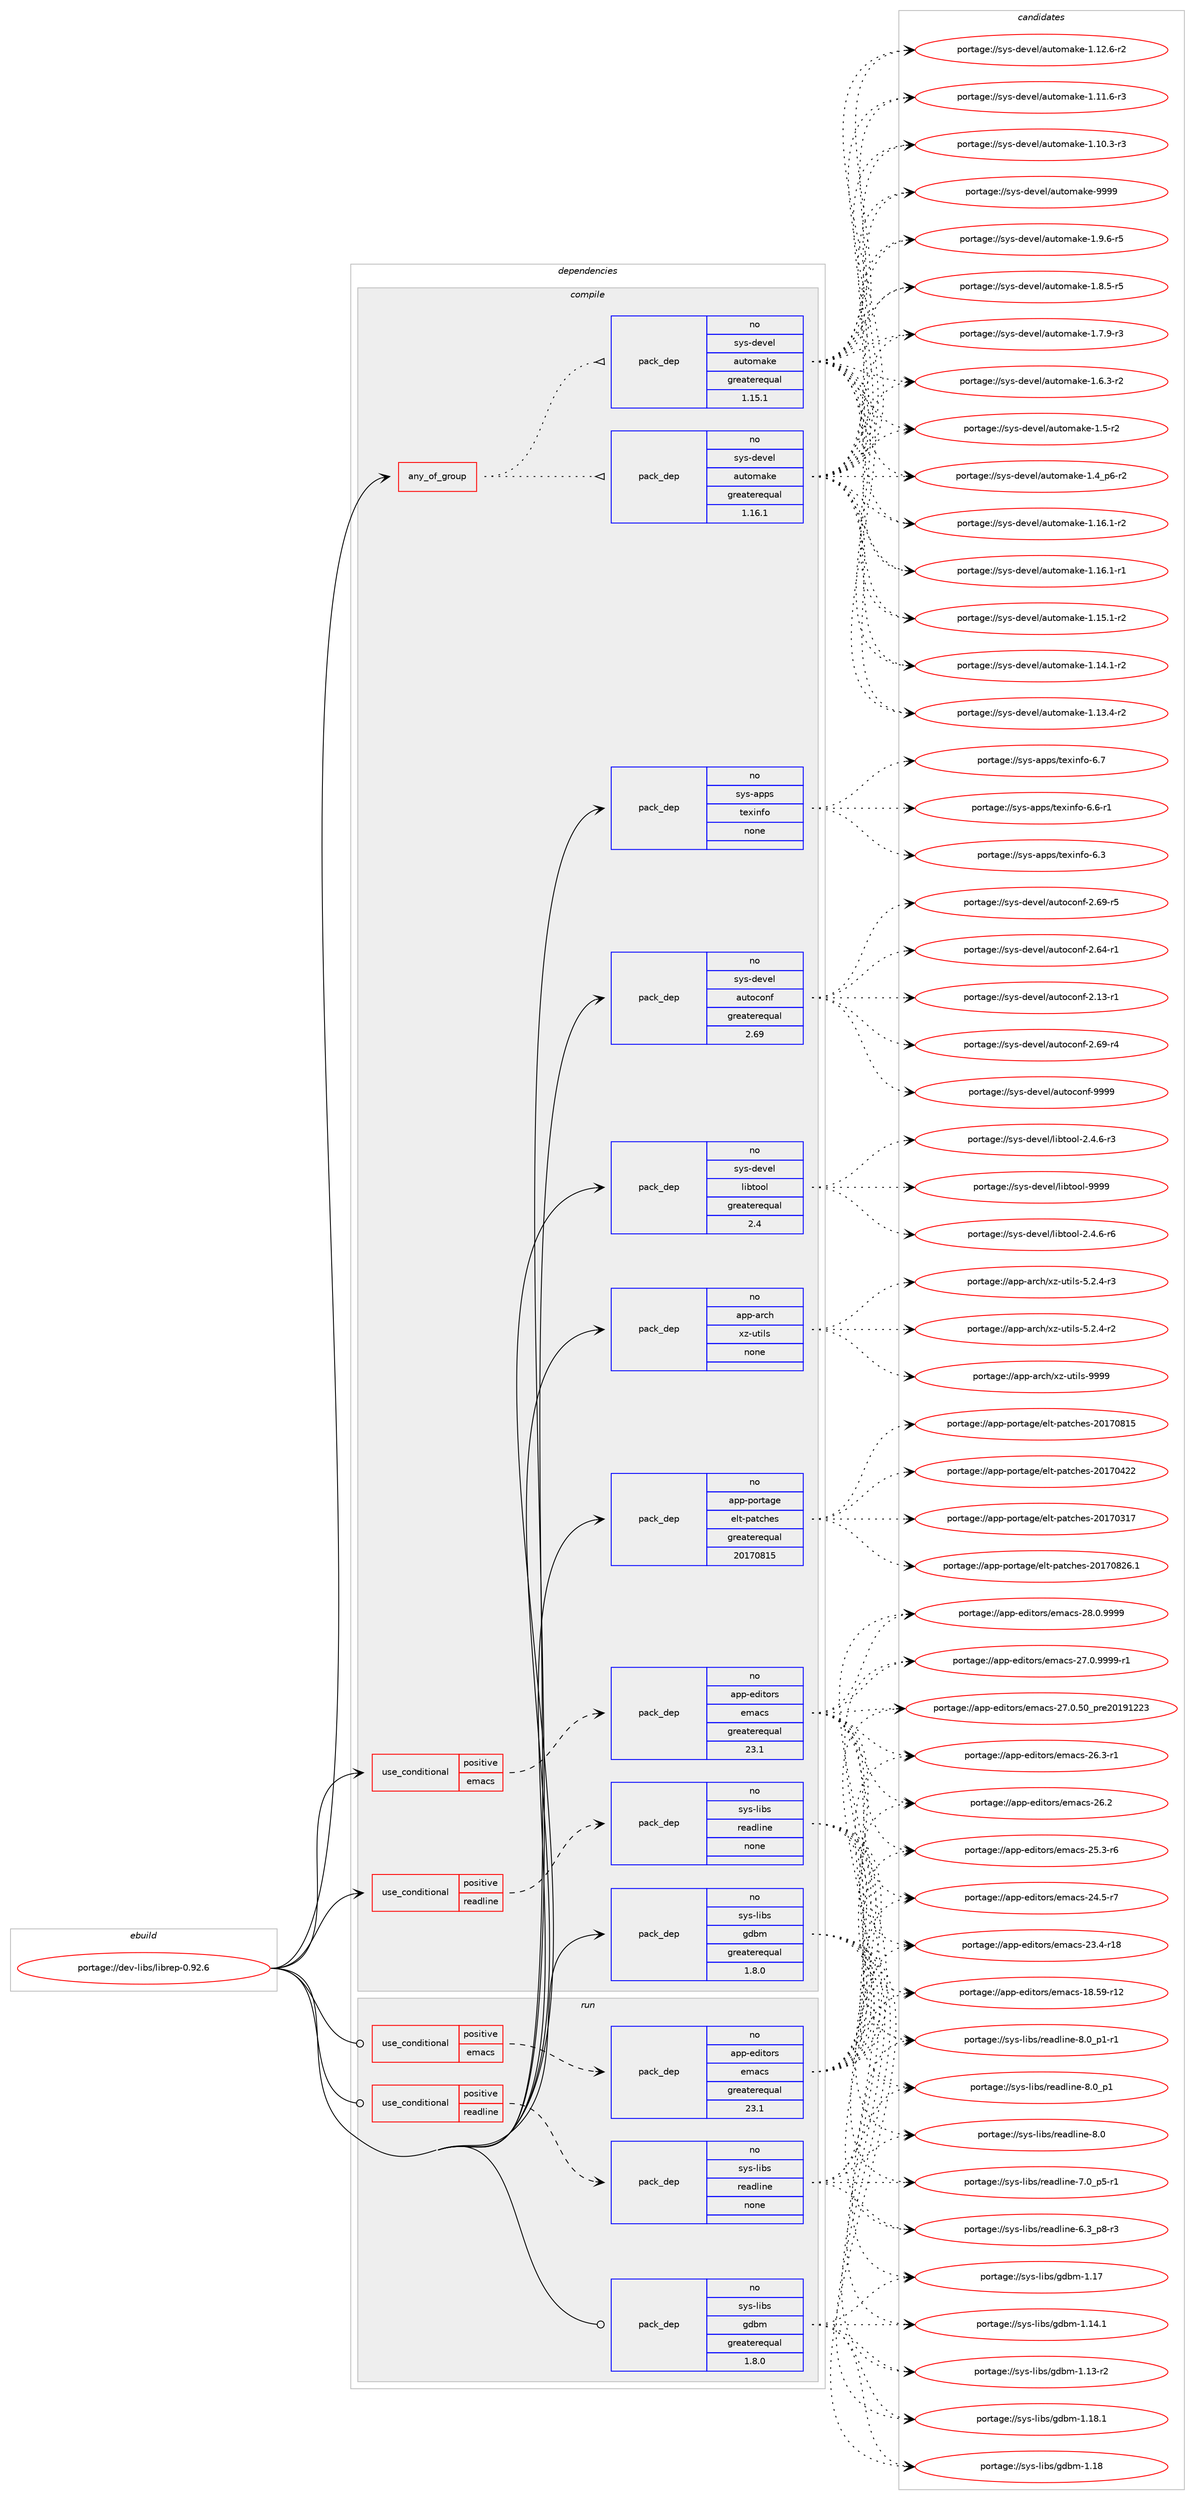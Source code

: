 digraph prolog {

# *************
# Graph options
# *************

newrank=true;
concentrate=true;
compound=true;
graph [rankdir=LR,fontname=Helvetica,fontsize=10,ranksep=1.5];#, ranksep=2.5, nodesep=0.2];
edge  [arrowhead=vee];
node  [fontname=Helvetica,fontsize=10];

# **********
# The ebuild
# **********

subgraph cluster_leftcol {
color=gray;
label=<<i>ebuild</i>>;
id [label="portage://dev-libs/librep-0.92.6", color=red, width=4, href="../dev-libs/librep-0.92.6.svg"];
}

# ****************
# The dependencies
# ****************

subgraph cluster_midcol {
color=gray;
label=<<i>dependencies</i>>;
subgraph cluster_compile {
fillcolor="#eeeeee";
style=filled;
label=<<i>compile</i>>;
subgraph any4999 {
dependency510712 [label=<<TABLE BORDER="0" CELLBORDER="1" CELLSPACING="0" CELLPADDING="4"><TR><TD CELLPADDING="10">any_of_group</TD></TR></TABLE>>, shape=none, color=red];subgraph pack380680 {
dependency510713 [label=<<TABLE BORDER="0" CELLBORDER="1" CELLSPACING="0" CELLPADDING="4" WIDTH="220"><TR><TD ROWSPAN="6" CELLPADDING="30">pack_dep</TD></TR><TR><TD WIDTH="110">no</TD></TR><TR><TD>sys-devel</TD></TR><TR><TD>automake</TD></TR><TR><TD>greaterequal</TD></TR><TR><TD>1.16.1</TD></TR></TABLE>>, shape=none, color=blue];
}
dependency510712:e -> dependency510713:w [weight=20,style="dotted",arrowhead="oinv"];
subgraph pack380681 {
dependency510714 [label=<<TABLE BORDER="0" CELLBORDER="1" CELLSPACING="0" CELLPADDING="4" WIDTH="220"><TR><TD ROWSPAN="6" CELLPADDING="30">pack_dep</TD></TR><TR><TD WIDTH="110">no</TD></TR><TR><TD>sys-devel</TD></TR><TR><TD>automake</TD></TR><TR><TD>greaterequal</TD></TR><TR><TD>1.15.1</TD></TR></TABLE>>, shape=none, color=blue];
}
dependency510712:e -> dependency510714:w [weight=20,style="dotted",arrowhead="oinv"];
}
id:e -> dependency510712:w [weight=20,style="solid",arrowhead="vee"];
subgraph cond124798 {
dependency510715 [label=<<TABLE BORDER="0" CELLBORDER="1" CELLSPACING="0" CELLPADDING="4"><TR><TD ROWSPAN="3" CELLPADDING="10">use_conditional</TD></TR><TR><TD>positive</TD></TR><TR><TD>emacs</TD></TR></TABLE>>, shape=none, color=red];
subgraph pack380682 {
dependency510716 [label=<<TABLE BORDER="0" CELLBORDER="1" CELLSPACING="0" CELLPADDING="4" WIDTH="220"><TR><TD ROWSPAN="6" CELLPADDING="30">pack_dep</TD></TR><TR><TD WIDTH="110">no</TD></TR><TR><TD>app-editors</TD></TR><TR><TD>emacs</TD></TR><TR><TD>greaterequal</TD></TR><TR><TD>23.1</TD></TR></TABLE>>, shape=none, color=blue];
}
dependency510715:e -> dependency510716:w [weight=20,style="dashed",arrowhead="vee"];
}
id:e -> dependency510715:w [weight=20,style="solid",arrowhead="vee"];
subgraph cond124799 {
dependency510717 [label=<<TABLE BORDER="0" CELLBORDER="1" CELLSPACING="0" CELLPADDING="4"><TR><TD ROWSPAN="3" CELLPADDING="10">use_conditional</TD></TR><TR><TD>positive</TD></TR><TR><TD>readline</TD></TR></TABLE>>, shape=none, color=red];
subgraph pack380683 {
dependency510718 [label=<<TABLE BORDER="0" CELLBORDER="1" CELLSPACING="0" CELLPADDING="4" WIDTH="220"><TR><TD ROWSPAN="6" CELLPADDING="30">pack_dep</TD></TR><TR><TD WIDTH="110">no</TD></TR><TR><TD>sys-libs</TD></TR><TR><TD>readline</TD></TR><TR><TD>none</TD></TR><TR><TD></TD></TR></TABLE>>, shape=none, color=blue];
}
dependency510717:e -> dependency510718:w [weight=20,style="dashed",arrowhead="vee"];
}
id:e -> dependency510717:w [weight=20,style="solid",arrowhead="vee"];
subgraph pack380684 {
dependency510719 [label=<<TABLE BORDER="0" CELLBORDER="1" CELLSPACING="0" CELLPADDING="4" WIDTH="220"><TR><TD ROWSPAN="6" CELLPADDING="30">pack_dep</TD></TR><TR><TD WIDTH="110">no</TD></TR><TR><TD>app-arch</TD></TR><TR><TD>xz-utils</TD></TR><TR><TD>none</TD></TR><TR><TD></TD></TR></TABLE>>, shape=none, color=blue];
}
id:e -> dependency510719:w [weight=20,style="solid",arrowhead="vee"];
subgraph pack380685 {
dependency510720 [label=<<TABLE BORDER="0" CELLBORDER="1" CELLSPACING="0" CELLPADDING="4" WIDTH="220"><TR><TD ROWSPAN="6" CELLPADDING="30">pack_dep</TD></TR><TR><TD WIDTH="110">no</TD></TR><TR><TD>app-portage</TD></TR><TR><TD>elt-patches</TD></TR><TR><TD>greaterequal</TD></TR><TR><TD>20170815</TD></TR></TABLE>>, shape=none, color=blue];
}
id:e -> dependency510720:w [weight=20,style="solid",arrowhead="vee"];
subgraph pack380686 {
dependency510721 [label=<<TABLE BORDER="0" CELLBORDER="1" CELLSPACING="0" CELLPADDING="4" WIDTH="220"><TR><TD ROWSPAN="6" CELLPADDING="30">pack_dep</TD></TR><TR><TD WIDTH="110">no</TD></TR><TR><TD>sys-apps</TD></TR><TR><TD>texinfo</TD></TR><TR><TD>none</TD></TR><TR><TD></TD></TR></TABLE>>, shape=none, color=blue];
}
id:e -> dependency510721:w [weight=20,style="solid",arrowhead="vee"];
subgraph pack380687 {
dependency510722 [label=<<TABLE BORDER="0" CELLBORDER="1" CELLSPACING="0" CELLPADDING="4" WIDTH="220"><TR><TD ROWSPAN="6" CELLPADDING="30">pack_dep</TD></TR><TR><TD WIDTH="110">no</TD></TR><TR><TD>sys-devel</TD></TR><TR><TD>autoconf</TD></TR><TR><TD>greaterequal</TD></TR><TR><TD>2.69</TD></TR></TABLE>>, shape=none, color=blue];
}
id:e -> dependency510722:w [weight=20,style="solid",arrowhead="vee"];
subgraph pack380688 {
dependency510723 [label=<<TABLE BORDER="0" CELLBORDER="1" CELLSPACING="0" CELLPADDING="4" WIDTH="220"><TR><TD ROWSPAN="6" CELLPADDING="30">pack_dep</TD></TR><TR><TD WIDTH="110">no</TD></TR><TR><TD>sys-devel</TD></TR><TR><TD>libtool</TD></TR><TR><TD>greaterequal</TD></TR><TR><TD>2.4</TD></TR></TABLE>>, shape=none, color=blue];
}
id:e -> dependency510723:w [weight=20,style="solid",arrowhead="vee"];
subgraph pack380689 {
dependency510724 [label=<<TABLE BORDER="0" CELLBORDER="1" CELLSPACING="0" CELLPADDING="4" WIDTH="220"><TR><TD ROWSPAN="6" CELLPADDING="30">pack_dep</TD></TR><TR><TD WIDTH="110">no</TD></TR><TR><TD>sys-libs</TD></TR><TR><TD>gdbm</TD></TR><TR><TD>greaterequal</TD></TR><TR><TD>1.8.0</TD></TR></TABLE>>, shape=none, color=blue];
}
id:e -> dependency510724:w [weight=20,style="solid",arrowhead="vee"];
}
subgraph cluster_compileandrun {
fillcolor="#eeeeee";
style=filled;
label=<<i>compile and run</i>>;
}
subgraph cluster_run {
fillcolor="#eeeeee";
style=filled;
label=<<i>run</i>>;
subgraph cond124800 {
dependency510725 [label=<<TABLE BORDER="0" CELLBORDER="1" CELLSPACING="0" CELLPADDING="4"><TR><TD ROWSPAN="3" CELLPADDING="10">use_conditional</TD></TR><TR><TD>positive</TD></TR><TR><TD>emacs</TD></TR></TABLE>>, shape=none, color=red];
subgraph pack380690 {
dependency510726 [label=<<TABLE BORDER="0" CELLBORDER="1" CELLSPACING="0" CELLPADDING="4" WIDTH="220"><TR><TD ROWSPAN="6" CELLPADDING="30">pack_dep</TD></TR><TR><TD WIDTH="110">no</TD></TR><TR><TD>app-editors</TD></TR><TR><TD>emacs</TD></TR><TR><TD>greaterequal</TD></TR><TR><TD>23.1</TD></TR></TABLE>>, shape=none, color=blue];
}
dependency510725:e -> dependency510726:w [weight=20,style="dashed",arrowhead="vee"];
}
id:e -> dependency510725:w [weight=20,style="solid",arrowhead="odot"];
subgraph cond124801 {
dependency510727 [label=<<TABLE BORDER="0" CELLBORDER="1" CELLSPACING="0" CELLPADDING="4"><TR><TD ROWSPAN="3" CELLPADDING="10">use_conditional</TD></TR><TR><TD>positive</TD></TR><TR><TD>readline</TD></TR></TABLE>>, shape=none, color=red];
subgraph pack380691 {
dependency510728 [label=<<TABLE BORDER="0" CELLBORDER="1" CELLSPACING="0" CELLPADDING="4" WIDTH="220"><TR><TD ROWSPAN="6" CELLPADDING="30">pack_dep</TD></TR><TR><TD WIDTH="110">no</TD></TR><TR><TD>sys-libs</TD></TR><TR><TD>readline</TD></TR><TR><TD>none</TD></TR><TR><TD></TD></TR></TABLE>>, shape=none, color=blue];
}
dependency510727:e -> dependency510728:w [weight=20,style="dashed",arrowhead="vee"];
}
id:e -> dependency510727:w [weight=20,style="solid",arrowhead="odot"];
subgraph pack380692 {
dependency510729 [label=<<TABLE BORDER="0" CELLBORDER="1" CELLSPACING="0" CELLPADDING="4" WIDTH="220"><TR><TD ROWSPAN="6" CELLPADDING="30">pack_dep</TD></TR><TR><TD WIDTH="110">no</TD></TR><TR><TD>sys-libs</TD></TR><TR><TD>gdbm</TD></TR><TR><TD>greaterequal</TD></TR><TR><TD>1.8.0</TD></TR></TABLE>>, shape=none, color=blue];
}
id:e -> dependency510729:w [weight=20,style="solid",arrowhead="odot"];
}
}

# **************
# The candidates
# **************

subgraph cluster_choices {
rank=same;
color=gray;
label=<<i>candidates</i>>;

subgraph choice380680 {
color=black;
nodesep=1;
choice115121115451001011181011084797117116111109971071014557575757 [label="portage://sys-devel/automake-9999", color=red, width=4,href="../sys-devel/automake-9999.svg"];
choice115121115451001011181011084797117116111109971071014549465746544511453 [label="portage://sys-devel/automake-1.9.6-r5", color=red, width=4,href="../sys-devel/automake-1.9.6-r5.svg"];
choice115121115451001011181011084797117116111109971071014549465646534511453 [label="portage://sys-devel/automake-1.8.5-r5", color=red, width=4,href="../sys-devel/automake-1.8.5-r5.svg"];
choice115121115451001011181011084797117116111109971071014549465546574511451 [label="portage://sys-devel/automake-1.7.9-r3", color=red, width=4,href="../sys-devel/automake-1.7.9-r3.svg"];
choice115121115451001011181011084797117116111109971071014549465446514511450 [label="portage://sys-devel/automake-1.6.3-r2", color=red, width=4,href="../sys-devel/automake-1.6.3-r2.svg"];
choice11512111545100101118101108479711711611110997107101454946534511450 [label="portage://sys-devel/automake-1.5-r2", color=red, width=4,href="../sys-devel/automake-1.5-r2.svg"];
choice115121115451001011181011084797117116111109971071014549465295112544511450 [label="portage://sys-devel/automake-1.4_p6-r2", color=red, width=4,href="../sys-devel/automake-1.4_p6-r2.svg"];
choice11512111545100101118101108479711711611110997107101454946495446494511450 [label="portage://sys-devel/automake-1.16.1-r2", color=red, width=4,href="../sys-devel/automake-1.16.1-r2.svg"];
choice11512111545100101118101108479711711611110997107101454946495446494511449 [label="portage://sys-devel/automake-1.16.1-r1", color=red, width=4,href="../sys-devel/automake-1.16.1-r1.svg"];
choice11512111545100101118101108479711711611110997107101454946495346494511450 [label="portage://sys-devel/automake-1.15.1-r2", color=red, width=4,href="../sys-devel/automake-1.15.1-r2.svg"];
choice11512111545100101118101108479711711611110997107101454946495246494511450 [label="portage://sys-devel/automake-1.14.1-r2", color=red, width=4,href="../sys-devel/automake-1.14.1-r2.svg"];
choice11512111545100101118101108479711711611110997107101454946495146524511450 [label="portage://sys-devel/automake-1.13.4-r2", color=red, width=4,href="../sys-devel/automake-1.13.4-r2.svg"];
choice11512111545100101118101108479711711611110997107101454946495046544511450 [label="portage://sys-devel/automake-1.12.6-r2", color=red, width=4,href="../sys-devel/automake-1.12.6-r2.svg"];
choice11512111545100101118101108479711711611110997107101454946494946544511451 [label="portage://sys-devel/automake-1.11.6-r3", color=red, width=4,href="../sys-devel/automake-1.11.6-r3.svg"];
choice11512111545100101118101108479711711611110997107101454946494846514511451 [label="portage://sys-devel/automake-1.10.3-r3", color=red, width=4,href="../sys-devel/automake-1.10.3-r3.svg"];
dependency510713:e -> choice115121115451001011181011084797117116111109971071014557575757:w [style=dotted,weight="100"];
dependency510713:e -> choice115121115451001011181011084797117116111109971071014549465746544511453:w [style=dotted,weight="100"];
dependency510713:e -> choice115121115451001011181011084797117116111109971071014549465646534511453:w [style=dotted,weight="100"];
dependency510713:e -> choice115121115451001011181011084797117116111109971071014549465546574511451:w [style=dotted,weight="100"];
dependency510713:e -> choice115121115451001011181011084797117116111109971071014549465446514511450:w [style=dotted,weight="100"];
dependency510713:e -> choice11512111545100101118101108479711711611110997107101454946534511450:w [style=dotted,weight="100"];
dependency510713:e -> choice115121115451001011181011084797117116111109971071014549465295112544511450:w [style=dotted,weight="100"];
dependency510713:e -> choice11512111545100101118101108479711711611110997107101454946495446494511450:w [style=dotted,weight="100"];
dependency510713:e -> choice11512111545100101118101108479711711611110997107101454946495446494511449:w [style=dotted,weight="100"];
dependency510713:e -> choice11512111545100101118101108479711711611110997107101454946495346494511450:w [style=dotted,weight="100"];
dependency510713:e -> choice11512111545100101118101108479711711611110997107101454946495246494511450:w [style=dotted,weight="100"];
dependency510713:e -> choice11512111545100101118101108479711711611110997107101454946495146524511450:w [style=dotted,weight="100"];
dependency510713:e -> choice11512111545100101118101108479711711611110997107101454946495046544511450:w [style=dotted,weight="100"];
dependency510713:e -> choice11512111545100101118101108479711711611110997107101454946494946544511451:w [style=dotted,weight="100"];
dependency510713:e -> choice11512111545100101118101108479711711611110997107101454946494846514511451:w [style=dotted,weight="100"];
}
subgraph choice380681 {
color=black;
nodesep=1;
choice115121115451001011181011084797117116111109971071014557575757 [label="portage://sys-devel/automake-9999", color=red, width=4,href="../sys-devel/automake-9999.svg"];
choice115121115451001011181011084797117116111109971071014549465746544511453 [label="portage://sys-devel/automake-1.9.6-r5", color=red, width=4,href="../sys-devel/automake-1.9.6-r5.svg"];
choice115121115451001011181011084797117116111109971071014549465646534511453 [label="portage://sys-devel/automake-1.8.5-r5", color=red, width=4,href="../sys-devel/automake-1.8.5-r5.svg"];
choice115121115451001011181011084797117116111109971071014549465546574511451 [label="portage://sys-devel/automake-1.7.9-r3", color=red, width=4,href="../sys-devel/automake-1.7.9-r3.svg"];
choice115121115451001011181011084797117116111109971071014549465446514511450 [label="portage://sys-devel/automake-1.6.3-r2", color=red, width=4,href="../sys-devel/automake-1.6.3-r2.svg"];
choice11512111545100101118101108479711711611110997107101454946534511450 [label="portage://sys-devel/automake-1.5-r2", color=red, width=4,href="../sys-devel/automake-1.5-r2.svg"];
choice115121115451001011181011084797117116111109971071014549465295112544511450 [label="portage://sys-devel/automake-1.4_p6-r2", color=red, width=4,href="../sys-devel/automake-1.4_p6-r2.svg"];
choice11512111545100101118101108479711711611110997107101454946495446494511450 [label="portage://sys-devel/automake-1.16.1-r2", color=red, width=4,href="../sys-devel/automake-1.16.1-r2.svg"];
choice11512111545100101118101108479711711611110997107101454946495446494511449 [label="portage://sys-devel/automake-1.16.1-r1", color=red, width=4,href="../sys-devel/automake-1.16.1-r1.svg"];
choice11512111545100101118101108479711711611110997107101454946495346494511450 [label="portage://sys-devel/automake-1.15.1-r2", color=red, width=4,href="../sys-devel/automake-1.15.1-r2.svg"];
choice11512111545100101118101108479711711611110997107101454946495246494511450 [label="portage://sys-devel/automake-1.14.1-r2", color=red, width=4,href="../sys-devel/automake-1.14.1-r2.svg"];
choice11512111545100101118101108479711711611110997107101454946495146524511450 [label="portage://sys-devel/automake-1.13.4-r2", color=red, width=4,href="../sys-devel/automake-1.13.4-r2.svg"];
choice11512111545100101118101108479711711611110997107101454946495046544511450 [label="portage://sys-devel/automake-1.12.6-r2", color=red, width=4,href="../sys-devel/automake-1.12.6-r2.svg"];
choice11512111545100101118101108479711711611110997107101454946494946544511451 [label="portage://sys-devel/automake-1.11.6-r3", color=red, width=4,href="../sys-devel/automake-1.11.6-r3.svg"];
choice11512111545100101118101108479711711611110997107101454946494846514511451 [label="portage://sys-devel/automake-1.10.3-r3", color=red, width=4,href="../sys-devel/automake-1.10.3-r3.svg"];
dependency510714:e -> choice115121115451001011181011084797117116111109971071014557575757:w [style=dotted,weight="100"];
dependency510714:e -> choice115121115451001011181011084797117116111109971071014549465746544511453:w [style=dotted,weight="100"];
dependency510714:e -> choice115121115451001011181011084797117116111109971071014549465646534511453:w [style=dotted,weight="100"];
dependency510714:e -> choice115121115451001011181011084797117116111109971071014549465546574511451:w [style=dotted,weight="100"];
dependency510714:e -> choice115121115451001011181011084797117116111109971071014549465446514511450:w [style=dotted,weight="100"];
dependency510714:e -> choice11512111545100101118101108479711711611110997107101454946534511450:w [style=dotted,weight="100"];
dependency510714:e -> choice115121115451001011181011084797117116111109971071014549465295112544511450:w [style=dotted,weight="100"];
dependency510714:e -> choice11512111545100101118101108479711711611110997107101454946495446494511450:w [style=dotted,weight="100"];
dependency510714:e -> choice11512111545100101118101108479711711611110997107101454946495446494511449:w [style=dotted,weight="100"];
dependency510714:e -> choice11512111545100101118101108479711711611110997107101454946495346494511450:w [style=dotted,weight="100"];
dependency510714:e -> choice11512111545100101118101108479711711611110997107101454946495246494511450:w [style=dotted,weight="100"];
dependency510714:e -> choice11512111545100101118101108479711711611110997107101454946495146524511450:w [style=dotted,weight="100"];
dependency510714:e -> choice11512111545100101118101108479711711611110997107101454946495046544511450:w [style=dotted,weight="100"];
dependency510714:e -> choice11512111545100101118101108479711711611110997107101454946494946544511451:w [style=dotted,weight="100"];
dependency510714:e -> choice11512111545100101118101108479711711611110997107101454946494846514511451:w [style=dotted,weight="100"];
}
subgraph choice380682 {
color=black;
nodesep=1;
choice971121124510110010511611111411547101109979911545505646484657575757 [label="portage://app-editors/emacs-28.0.9999", color=red, width=4,href="../app-editors/emacs-28.0.9999.svg"];
choice9711211245101100105116111114115471011099799115455055464846575757574511449 [label="portage://app-editors/emacs-27.0.9999-r1", color=red, width=4,href="../app-editors/emacs-27.0.9999-r1.svg"];
choice97112112451011001051161111141154710110997991154550554648465348951121141015048495749505051 [label="portage://app-editors/emacs-27.0.50_pre20191223", color=red, width=4,href="../app-editors/emacs-27.0.50_pre20191223.svg"];
choice971121124510110010511611111411547101109979911545505446514511449 [label="portage://app-editors/emacs-26.3-r1", color=red, width=4,href="../app-editors/emacs-26.3-r1.svg"];
choice97112112451011001051161111141154710110997991154550544650 [label="portage://app-editors/emacs-26.2", color=red, width=4,href="../app-editors/emacs-26.2.svg"];
choice971121124510110010511611111411547101109979911545505346514511454 [label="portage://app-editors/emacs-25.3-r6", color=red, width=4,href="../app-editors/emacs-25.3-r6.svg"];
choice971121124510110010511611111411547101109979911545505246534511455 [label="portage://app-editors/emacs-24.5-r7", color=red, width=4,href="../app-editors/emacs-24.5-r7.svg"];
choice97112112451011001051161111141154710110997991154550514652451144956 [label="portage://app-editors/emacs-23.4-r18", color=red, width=4,href="../app-editors/emacs-23.4-r18.svg"];
choice9711211245101100105116111114115471011099799115454956465357451144950 [label="portage://app-editors/emacs-18.59-r12", color=red, width=4,href="../app-editors/emacs-18.59-r12.svg"];
dependency510716:e -> choice971121124510110010511611111411547101109979911545505646484657575757:w [style=dotted,weight="100"];
dependency510716:e -> choice9711211245101100105116111114115471011099799115455055464846575757574511449:w [style=dotted,weight="100"];
dependency510716:e -> choice97112112451011001051161111141154710110997991154550554648465348951121141015048495749505051:w [style=dotted,weight="100"];
dependency510716:e -> choice971121124510110010511611111411547101109979911545505446514511449:w [style=dotted,weight="100"];
dependency510716:e -> choice97112112451011001051161111141154710110997991154550544650:w [style=dotted,weight="100"];
dependency510716:e -> choice971121124510110010511611111411547101109979911545505346514511454:w [style=dotted,weight="100"];
dependency510716:e -> choice971121124510110010511611111411547101109979911545505246534511455:w [style=dotted,weight="100"];
dependency510716:e -> choice97112112451011001051161111141154710110997991154550514652451144956:w [style=dotted,weight="100"];
dependency510716:e -> choice9711211245101100105116111114115471011099799115454956465357451144950:w [style=dotted,weight="100"];
}
subgraph choice380683 {
color=black;
nodesep=1;
choice115121115451081059811547114101971001081051101014556464895112494511449 [label="portage://sys-libs/readline-8.0_p1-r1", color=red, width=4,href="../sys-libs/readline-8.0_p1-r1.svg"];
choice11512111545108105981154711410197100108105110101455646489511249 [label="portage://sys-libs/readline-8.0_p1", color=red, width=4,href="../sys-libs/readline-8.0_p1.svg"];
choice1151211154510810598115471141019710010810511010145564648 [label="portage://sys-libs/readline-8.0", color=red, width=4,href="../sys-libs/readline-8.0.svg"];
choice115121115451081059811547114101971001081051101014555464895112534511449 [label="portage://sys-libs/readline-7.0_p5-r1", color=red, width=4,href="../sys-libs/readline-7.0_p5-r1.svg"];
choice115121115451081059811547114101971001081051101014554465195112564511451 [label="portage://sys-libs/readline-6.3_p8-r3", color=red, width=4,href="../sys-libs/readline-6.3_p8-r3.svg"];
dependency510718:e -> choice115121115451081059811547114101971001081051101014556464895112494511449:w [style=dotted,weight="100"];
dependency510718:e -> choice11512111545108105981154711410197100108105110101455646489511249:w [style=dotted,weight="100"];
dependency510718:e -> choice1151211154510810598115471141019710010810511010145564648:w [style=dotted,weight="100"];
dependency510718:e -> choice115121115451081059811547114101971001081051101014555464895112534511449:w [style=dotted,weight="100"];
dependency510718:e -> choice115121115451081059811547114101971001081051101014554465195112564511451:w [style=dotted,weight="100"];
}
subgraph choice380684 {
color=black;
nodesep=1;
choice9711211245971149910447120122451171161051081154557575757 [label="portage://app-arch/xz-utils-9999", color=red, width=4,href="../app-arch/xz-utils-9999.svg"];
choice9711211245971149910447120122451171161051081154553465046524511451 [label="portage://app-arch/xz-utils-5.2.4-r3", color=red, width=4,href="../app-arch/xz-utils-5.2.4-r3.svg"];
choice9711211245971149910447120122451171161051081154553465046524511450 [label="portage://app-arch/xz-utils-5.2.4-r2", color=red, width=4,href="../app-arch/xz-utils-5.2.4-r2.svg"];
dependency510719:e -> choice9711211245971149910447120122451171161051081154557575757:w [style=dotted,weight="100"];
dependency510719:e -> choice9711211245971149910447120122451171161051081154553465046524511451:w [style=dotted,weight="100"];
dependency510719:e -> choice9711211245971149910447120122451171161051081154553465046524511450:w [style=dotted,weight="100"];
}
subgraph choice380685 {
color=black;
nodesep=1;
choice971121124511211111411697103101471011081164511297116991041011154550484955485650544649 [label="portage://app-portage/elt-patches-20170826.1", color=red, width=4,href="../app-portage/elt-patches-20170826.1.svg"];
choice97112112451121111141169710310147101108116451129711699104101115455048495548564953 [label="portage://app-portage/elt-patches-20170815", color=red, width=4,href="../app-portage/elt-patches-20170815.svg"];
choice97112112451121111141169710310147101108116451129711699104101115455048495548525050 [label="portage://app-portage/elt-patches-20170422", color=red, width=4,href="../app-portage/elt-patches-20170422.svg"];
choice97112112451121111141169710310147101108116451129711699104101115455048495548514955 [label="portage://app-portage/elt-patches-20170317", color=red, width=4,href="../app-portage/elt-patches-20170317.svg"];
dependency510720:e -> choice971121124511211111411697103101471011081164511297116991041011154550484955485650544649:w [style=dotted,weight="100"];
dependency510720:e -> choice97112112451121111141169710310147101108116451129711699104101115455048495548564953:w [style=dotted,weight="100"];
dependency510720:e -> choice97112112451121111141169710310147101108116451129711699104101115455048495548525050:w [style=dotted,weight="100"];
dependency510720:e -> choice97112112451121111141169710310147101108116451129711699104101115455048495548514955:w [style=dotted,weight="100"];
}
subgraph choice380686 {
color=black;
nodesep=1;
choice11512111545971121121154711610112010511010211145544655 [label="portage://sys-apps/texinfo-6.7", color=red, width=4,href="../sys-apps/texinfo-6.7.svg"];
choice115121115459711211211547116101120105110102111455446544511449 [label="portage://sys-apps/texinfo-6.6-r1", color=red, width=4,href="../sys-apps/texinfo-6.6-r1.svg"];
choice11512111545971121121154711610112010511010211145544651 [label="portage://sys-apps/texinfo-6.3", color=red, width=4,href="../sys-apps/texinfo-6.3.svg"];
dependency510721:e -> choice11512111545971121121154711610112010511010211145544655:w [style=dotted,weight="100"];
dependency510721:e -> choice115121115459711211211547116101120105110102111455446544511449:w [style=dotted,weight="100"];
dependency510721:e -> choice11512111545971121121154711610112010511010211145544651:w [style=dotted,weight="100"];
}
subgraph choice380687 {
color=black;
nodesep=1;
choice115121115451001011181011084797117116111991111101024557575757 [label="portage://sys-devel/autoconf-9999", color=red, width=4,href="../sys-devel/autoconf-9999.svg"];
choice1151211154510010111810110847971171161119911111010245504654574511453 [label="portage://sys-devel/autoconf-2.69-r5", color=red, width=4,href="../sys-devel/autoconf-2.69-r5.svg"];
choice1151211154510010111810110847971171161119911111010245504654574511452 [label="portage://sys-devel/autoconf-2.69-r4", color=red, width=4,href="../sys-devel/autoconf-2.69-r4.svg"];
choice1151211154510010111810110847971171161119911111010245504654524511449 [label="portage://sys-devel/autoconf-2.64-r1", color=red, width=4,href="../sys-devel/autoconf-2.64-r1.svg"];
choice1151211154510010111810110847971171161119911111010245504649514511449 [label="portage://sys-devel/autoconf-2.13-r1", color=red, width=4,href="../sys-devel/autoconf-2.13-r1.svg"];
dependency510722:e -> choice115121115451001011181011084797117116111991111101024557575757:w [style=dotted,weight="100"];
dependency510722:e -> choice1151211154510010111810110847971171161119911111010245504654574511453:w [style=dotted,weight="100"];
dependency510722:e -> choice1151211154510010111810110847971171161119911111010245504654574511452:w [style=dotted,weight="100"];
dependency510722:e -> choice1151211154510010111810110847971171161119911111010245504654524511449:w [style=dotted,weight="100"];
dependency510722:e -> choice1151211154510010111810110847971171161119911111010245504649514511449:w [style=dotted,weight="100"];
}
subgraph choice380688 {
color=black;
nodesep=1;
choice1151211154510010111810110847108105981161111111084557575757 [label="portage://sys-devel/libtool-9999", color=red, width=4,href="../sys-devel/libtool-9999.svg"];
choice1151211154510010111810110847108105981161111111084550465246544511454 [label="portage://sys-devel/libtool-2.4.6-r6", color=red, width=4,href="../sys-devel/libtool-2.4.6-r6.svg"];
choice1151211154510010111810110847108105981161111111084550465246544511451 [label="portage://sys-devel/libtool-2.4.6-r3", color=red, width=4,href="../sys-devel/libtool-2.4.6-r3.svg"];
dependency510723:e -> choice1151211154510010111810110847108105981161111111084557575757:w [style=dotted,weight="100"];
dependency510723:e -> choice1151211154510010111810110847108105981161111111084550465246544511454:w [style=dotted,weight="100"];
dependency510723:e -> choice1151211154510010111810110847108105981161111111084550465246544511451:w [style=dotted,weight="100"];
}
subgraph choice380689 {
color=black;
nodesep=1;
choice1151211154510810598115471031009810945494649564649 [label="portage://sys-libs/gdbm-1.18.1", color=red, width=4,href="../sys-libs/gdbm-1.18.1.svg"];
choice115121115451081059811547103100981094549464956 [label="portage://sys-libs/gdbm-1.18", color=red, width=4,href="../sys-libs/gdbm-1.18.svg"];
choice115121115451081059811547103100981094549464955 [label="portage://sys-libs/gdbm-1.17", color=red, width=4,href="../sys-libs/gdbm-1.17.svg"];
choice1151211154510810598115471031009810945494649524649 [label="portage://sys-libs/gdbm-1.14.1", color=red, width=4,href="../sys-libs/gdbm-1.14.1.svg"];
choice1151211154510810598115471031009810945494649514511450 [label="portage://sys-libs/gdbm-1.13-r2", color=red, width=4,href="../sys-libs/gdbm-1.13-r2.svg"];
dependency510724:e -> choice1151211154510810598115471031009810945494649564649:w [style=dotted,weight="100"];
dependency510724:e -> choice115121115451081059811547103100981094549464956:w [style=dotted,weight="100"];
dependency510724:e -> choice115121115451081059811547103100981094549464955:w [style=dotted,weight="100"];
dependency510724:e -> choice1151211154510810598115471031009810945494649524649:w [style=dotted,weight="100"];
dependency510724:e -> choice1151211154510810598115471031009810945494649514511450:w [style=dotted,weight="100"];
}
subgraph choice380690 {
color=black;
nodesep=1;
choice971121124510110010511611111411547101109979911545505646484657575757 [label="portage://app-editors/emacs-28.0.9999", color=red, width=4,href="../app-editors/emacs-28.0.9999.svg"];
choice9711211245101100105116111114115471011099799115455055464846575757574511449 [label="portage://app-editors/emacs-27.0.9999-r1", color=red, width=4,href="../app-editors/emacs-27.0.9999-r1.svg"];
choice97112112451011001051161111141154710110997991154550554648465348951121141015048495749505051 [label="portage://app-editors/emacs-27.0.50_pre20191223", color=red, width=4,href="../app-editors/emacs-27.0.50_pre20191223.svg"];
choice971121124510110010511611111411547101109979911545505446514511449 [label="portage://app-editors/emacs-26.3-r1", color=red, width=4,href="../app-editors/emacs-26.3-r1.svg"];
choice97112112451011001051161111141154710110997991154550544650 [label="portage://app-editors/emacs-26.2", color=red, width=4,href="../app-editors/emacs-26.2.svg"];
choice971121124510110010511611111411547101109979911545505346514511454 [label="portage://app-editors/emacs-25.3-r6", color=red, width=4,href="../app-editors/emacs-25.3-r6.svg"];
choice971121124510110010511611111411547101109979911545505246534511455 [label="portage://app-editors/emacs-24.5-r7", color=red, width=4,href="../app-editors/emacs-24.5-r7.svg"];
choice97112112451011001051161111141154710110997991154550514652451144956 [label="portage://app-editors/emacs-23.4-r18", color=red, width=4,href="../app-editors/emacs-23.4-r18.svg"];
choice9711211245101100105116111114115471011099799115454956465357451144950 [label="portage://app-editors/emacs-18.59-r12", color=red, width=4,href="../app-editors/emacs-18.59-r12.svg"];
dependency510726:e -> choice971121124510110010511611111411547101109979911545505646484657575757:w [style=dotted,weight="100"];
dependency510726:e -> choice9711211245101100105116111114115471011099799115455055464846575757574511449:w [style=dotted,weight="100"];
dependency510726:e -> choice97112112451011001051161111141154710110997991154550554648465348951121141015048495749505051:w [style=dotted,weight="100"];
dependency510726:e -> choice971121124510110010511611111411547101109979911545505446514511449:w [style=dotted,weight="100"];
dependency510726:e -> choice97112112451011001051161111141154710110997991154550544650:w [style=dotted,weight="100"];
dependency510726:e -> choice971121124510110010511611111411547101109979911545505346514511454:w [style=dotted,weight="100"];
dependency510726:e -> choice971121124510110010511611111411547101109979911545505246534511455:w [style=dotted,weight="100"];
dependency510726:e -> choice97112112451011001051161111141154710110997991154550514652451144956:w [style=dotted,weight="100"];
dependency510726:e -> choice9711211245101100105116111114115471011099799115454956465357451144950:w [style=dotted,weight="100"];
}
subgraph choice380691 {
color=black;
nodesep=1;
choice115121115451081059811547114101971001081051101014556464895112494511449 [label="portage://sys-libs/readline-8.0_p1-r1", color=red, width=4,href="../sys-libs/readline-8.0_p1-r1.svg"];
choice11512111545108105981154711410197100108105110101455646489511249 [label="portage://sys-libs/readline-8.0_p1", color=red, width=4,href="../sys-libs/readline-8.0_p1.svg"];
choice1151211154510810598115471141019710010810511010145564648 [label="portage://sys-libs/readline-8.0", color=red, width=4,href="../sys-libs/readline-8.0.svg"];
choice115121115451081059811547114101971001081051101014555464895112534511449 [label="portage://sys-libs/readline-7.0_p5-r1", color=red, width=4,href="../sys-libs/readline-7.0_p5-r1.svg"];
choice115121115451081059811547114101971001081051101014554465195112564511451 [label="portage://sys-libs/readline-6.3_p8-r3", color=red, width=4,href="../sys-libs/readline-6.3_p8-r3.svg"];
dependency510728:e -> choice115121115451081059811547114101971001081051101014556464895112494511449:w [style=dotted,weight="100"];
dependency510728:e -> choice11512111545108105981154711410197100108105110101455646489511249:w [style=dotted,weight="100"];
dependency510728:e -> choice1151211154510810598115471141019710010810511010145564648:w [style=dotted,weight="100"];
dependency510728:e -> choice115121115451081059811547114101971001081051101014555464895112534511449:w [style=dotted,weight="100"];
dependency510728:e -> choice115121115451081059811547114101971001081051101014554465195112564511451:w [style=dotted,weight="100"];
}
subgraph choice380692 {
color=black;
nodesep=1;
choice1151211154510810598115471031009810945494649564649 [label="portage://sys-libs/gdbm-1.18.1", color=red, width=4,href="../sys-libs/gdbm-1.18.1.svg"];
choice115121115451081059811547103100981094549464956 [label="portage://sys-libs/gdbm-1.18", color=red, width=4,href="../sys-libs/gdbm-1.18.svg"];
choice115121115451081059811547103100981094549464955 [label="portage://sys-libs/gdbm-1.17", color=red, width=4,href="../sys-libs/gdbm-1.17.svg"];
choice1151211154510810598115471031009810945494649524649 [label="portage://sys-libs/gdbm-1.14.1", color=red, width=4,href="../sys-libs/gdbm-1.14.1.svg"];
choice1151211154510810598115471031009810945494649514511450 [label="portage://sys-libs/gdbm-1.13-r2", color=red, width=4,href="../sys-libs/gdbm-1.13-r2.svg"];
dependency510729:e -> choice1151211154510810598115471031009810945494649564649:w [style=dotted,weight="100"];
dependency510729:e -> choice115121115451081059811547103100981094549464956:w [style=dotted,weight="100"];
dependency510729:e -> choice115121115451081059811547103100981094549464955:w [style=dotted,weight="100"];
dependency510729:e -> choice1151211154510810598115471031009810945494649524649:w [style=dotted,weight="100"];
dependency510729:e -> choice1151211154510810598115471031009810945494649514511450:w [style=dotted,weight="100"];
}
}

}
